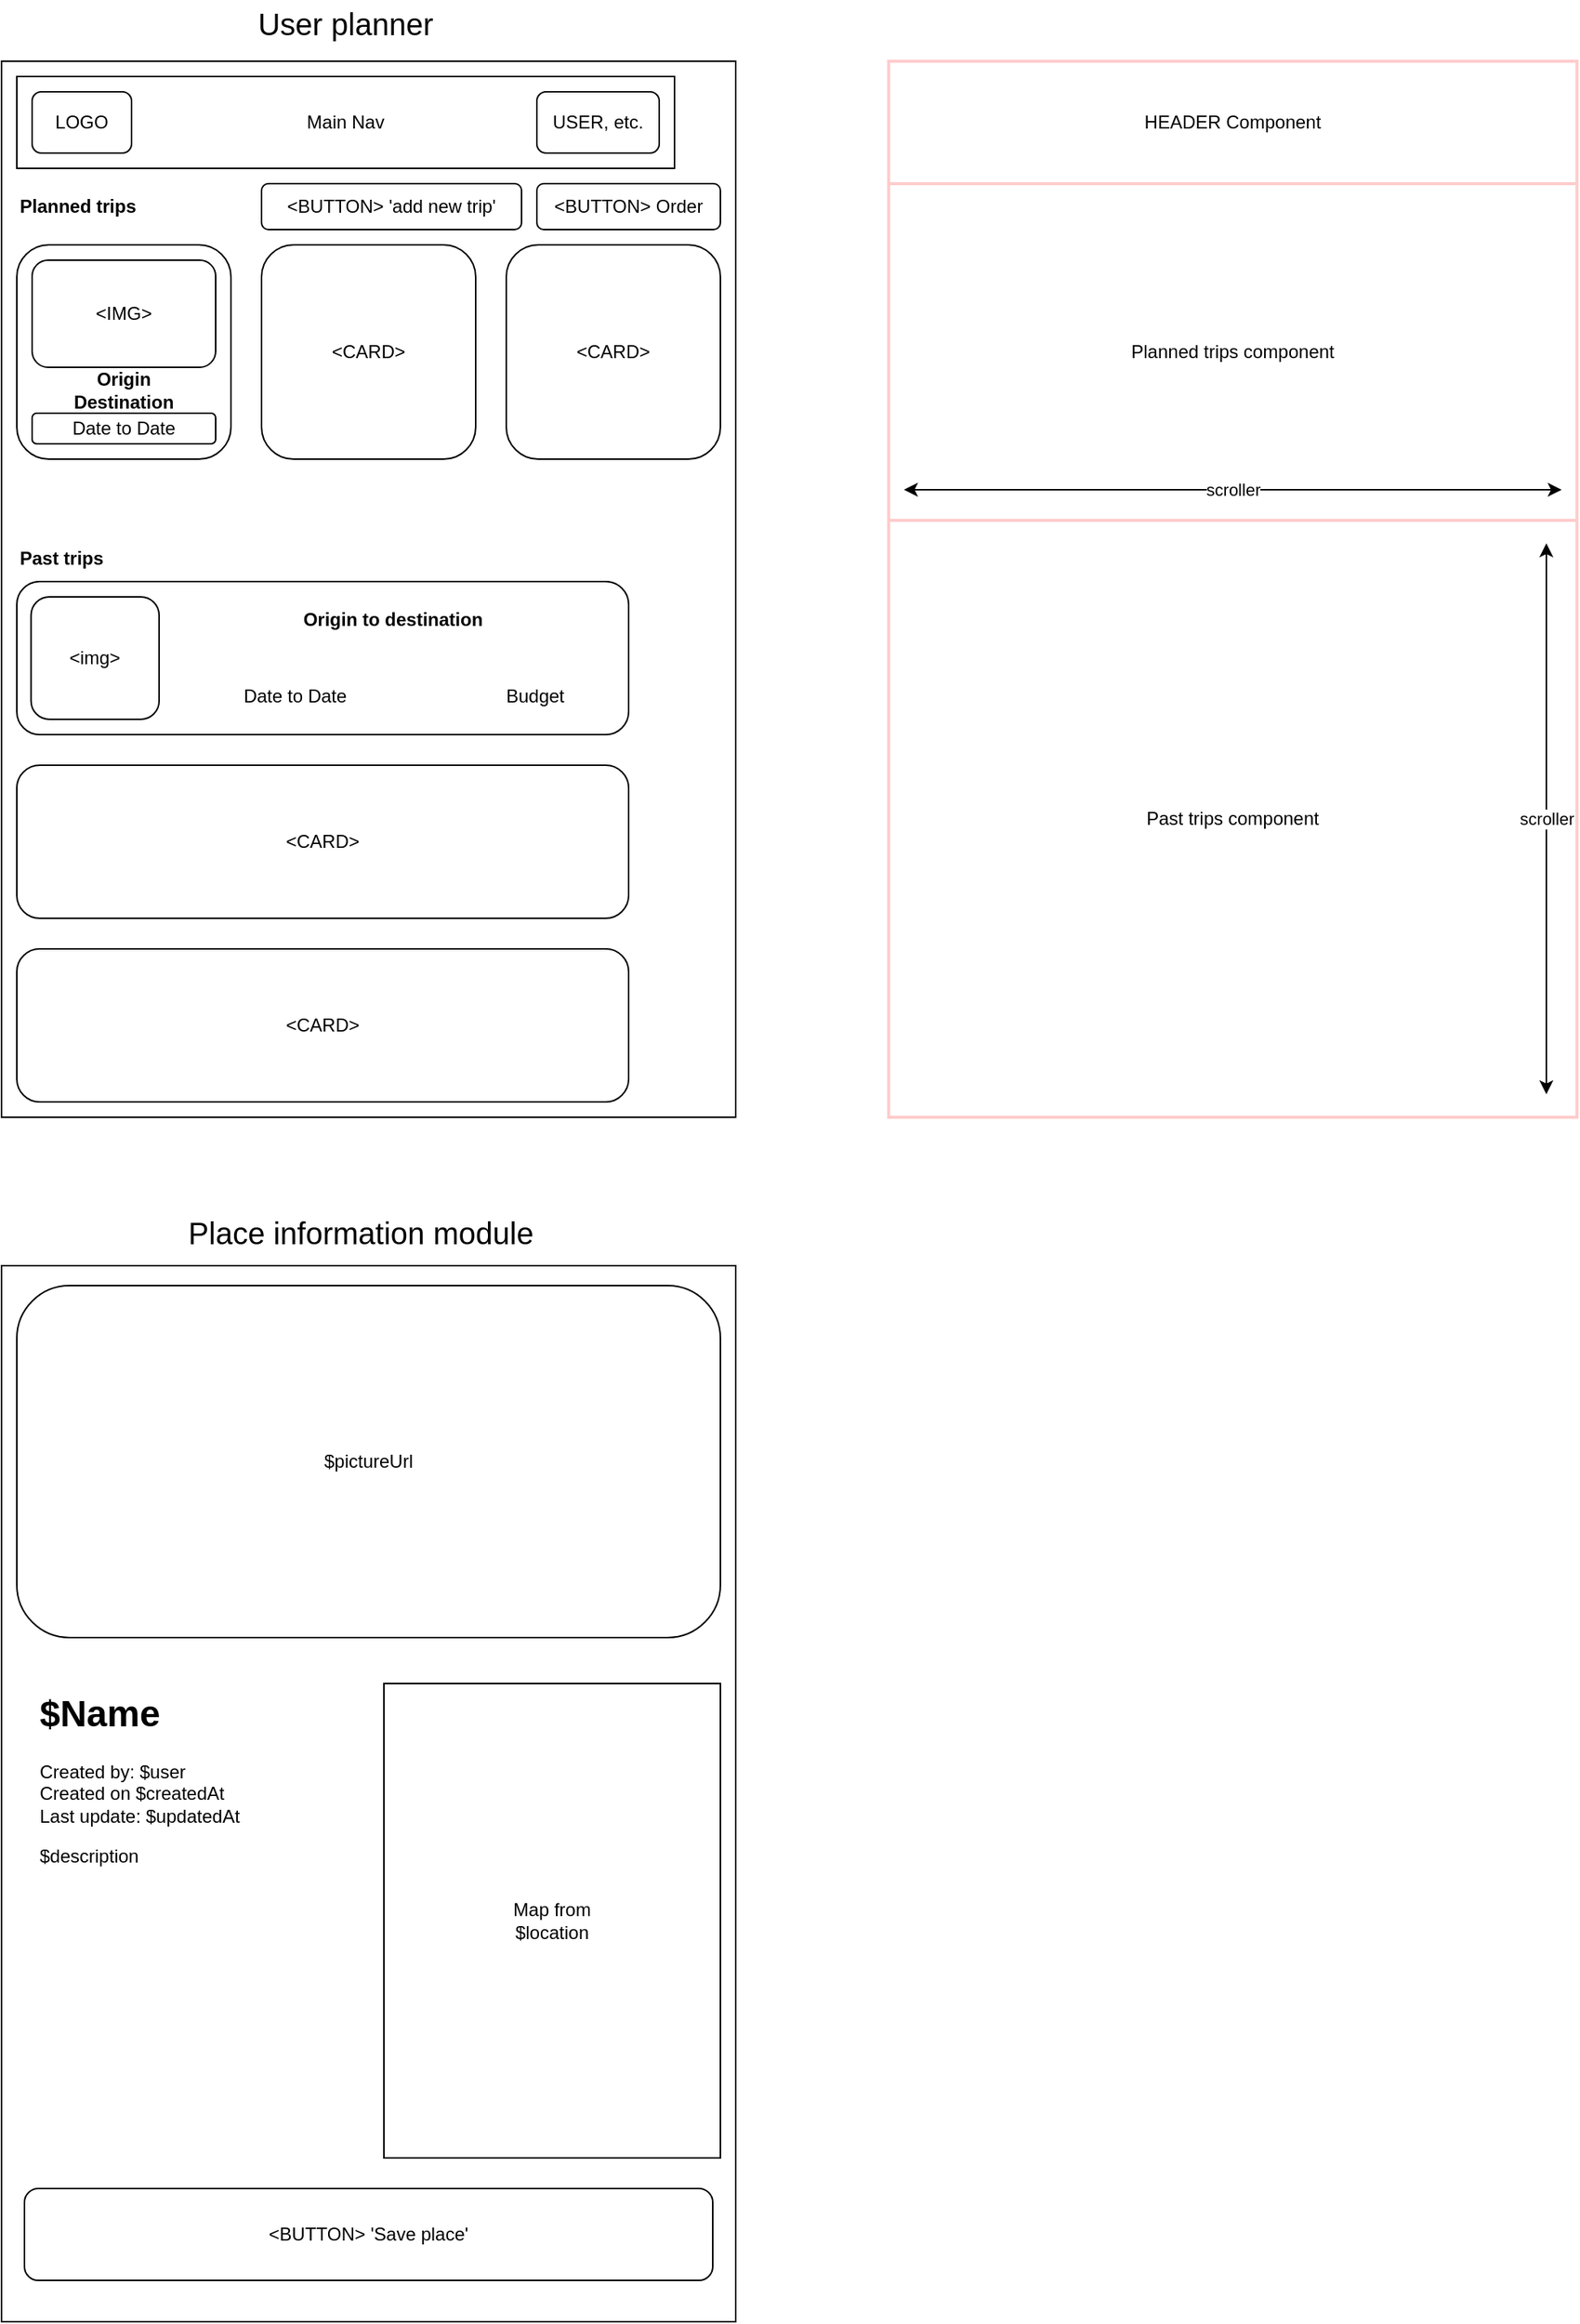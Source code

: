 <mxfile version="21.3.4" type="device">
  <diagram name="Page-1" id="6SVSlhwSCL3BnxrDL-Sn">
    <mxGraphModel dx="1242" dy="732" grid="1" gridSize="10" guides="1" tooltips="1" connect="0" arrows="0" fold="1" page="1" pageScale="1" pageWidth="1169" pageHeight="1654" math="0" shadow="0">
      <root>
        <mxCell id="0" />
        <mxCell id="1" parent="0" />
        <mxCell id="98St7JVhNUbKHQa1Wv-r-1" value="" style="rounded=0;whiteSpace=wrap;html=1;" vertex="1" parent="1">
          <mxGeometry x="40" y="40" width="480" height="690" as="geometry" />
        </mxCell>
        <mxCell id="98St7JVhNUbKHQa1Wv-r-3" value="Main Nav" style="rounded=0;whiteSpace=wrap;html=1;" vertex="1" parent="1">
          <mxGeometry x="50" y="50" width="430" height="60" as="geometry" />
        </mxCell>
        <mxCell id="98St7JVhNUbKHQa1Wv-r-2" value="LOGO" style="rounded=1;whiteSpace=wrap;html=1;" vertex="1" parent="1">
          <mxGeometry x="60" y="60" width="65" height="40" as="geometry" />
        </mxCell>
        <mxCell id="98St7JVhNUbKHQa1Wv-r-4" value="USER, etc." style="rounded=1;whiteSpace=wrap;html=1;" vertex="1" parent="1">
          <mxGeometry x="390" y="60" width="80" height="40" as="geometry" />
        </mxCell>
        <mxCell id="98St7JVhNUbKHQa1Wv-r-5" value="Trip" style="rounded=1;whiteSpace=wrap;html=1;" vertex="1" parent="1">
          <mxGeometry x="50" y="160" width="140" height="140" as="geometry" />
        </mxCell>
        <mxCell id="98St7JVhNUbKHQa1Wv-r-10" value="&lt;div&gt;Planned trips&lt;/div&gt;" style="text;html=1;strokeColor=none;fillColor=none;align=left;verticalAlign=middle;whiteSpace=wrap;rounded=0;fontStyle=1" vertex="1" parent="1">
          <mxGeometry x="50" y="120" width="430" height="30" as="geometry" />
        </mxCell>
        <mxCell id="98St7JVhNUbKHQa1Wv-r-11" value="&amp;lt;CARD&amp;gt;" style="rounded=1;whiteSpace=wrap;html=1;" vertex="1" parent="1">
          <mxGeometry x="210" y="160" width="140" height="140" as="geometry" />
        </mxCell>
        <mxCell id="98St7JVhNUbKHQa1Wv-r-12" value="&amp;lt;CARD&amp;gt;" style="rounded=1;whiteSpace=wrap;html=1;" vertex="1" parent="1">
          <mxGeometry x="370" y="160" width="140" height="140" as="geometry" />
        </mxCell>
        <mxCell id="98St7JVhNUbKHQa1Wv-r-14" value="Past trips" style="text;html=1;strokeColor=none;fillColor=none;align=left;verticalAlign=middle;whiteSpace=wrap;rounded=0;fontStyle=1" vertex="1" parent="1">
          <mxGeometry x="50" y="350" width="430" height="30" as="geometry" />
        </mxCell>
        <mxCell id="98St7JVhNUbKHQa1Wv-r-15" value="&amp;lt;IMG&amp;gt;" style="rounded=1;whiteSpace=wrap;html=1;" vertex="1" parent="1">
          <mxGeometry x="60" y="170" width="120" height="70" as="geometry" />
        </mxCell>
        <mxCell id="98St7JVhNUbKHQa1Wv-r-16" value="Date to Date" style="rounded=1;whiteSpace=wrap;html=1;" vertex="1" parent="1">
          <mxGeometry x="60" y="270" width="120" height="20" as="geometry" />
        </mxCell>
        <mxCell id="98St7JVhNUbKHQa1Wv-r-21" value="" style="group" vertex="1" connectable="0" parent="1">
          <mxGeometry x="50" y="380" width="440" height="100" as="geometry" />
        </mxCell>
        <mxCell id="98St7JVhNUbKHQa1Wv-r-6" value="" style="rounded=1;whiteSpace=wrap;html=1;" vertex="1" parent="98St7JVhNUbKHQa1Wv-r-21">
          <mxGeometry width="400" height="100" as="geometry" />
        </mxCell>
        <mxCell id="98St7JVhNUbKHQa1Wv-r-17" value="&amp;lt;img&amp;gt;" style="rounded=1;whiteSpace=wrap;html=1;" vertex="1" parent="98St7JVhNUbKHQa1Wv-r-21">
          <mxGeometry x="9.302" y="10" width="83.721" height="80" as="geometry" />
        </mxCell>
        <mxCell id="98St7JVhNUbKHQa1Wv-r-18" value="Origin to destination" style="text;html=1;strokeColor=none;fillColor=none;align=center;verticalAlign=middle;whiteSpace=wrap;rounded=0;fontStyle=1" vertex="1" parent="98St7JVhNUbKHQa1Wv-r-21">
          <mxGeometry x="102.326" y="10" width="288.372" height="30" as="geometry" />
        </mxCell>
        <mxCell id="98St7JVhNUbKHQa1Wv-r-19" value="Date to Date" style="text;html=1;strokeColor=none;fillColor=none;align=center;verticalAlign=middle;whiteSpace=wrap;rounded=0;" vertex="1" parent="98St7JVhNUbKHQa1Wv-r-21">
          <mxGeometry x="111.628" y="60" width="139.535" height="30" as="geometry" />
        </mxCell>
        <mxCell id="98St7JVhNUbKHQa1Wv-r-20" value="Budget" style="text;html=1;strokeColor=none;fillColor=none;align=center;verticalAlign=middle;whiteSpace=wrap;rounded=0;" vertex="1" parent="98St7JVhNUbKHQa1Wv-r-21">
          <mxGeometry x="288.372" y="60" width="102.326" height="30" as="geometry" />
        </mxCell>
        <mxCell id="98St7JVhNUbKHQa1Wv-r-22" value="" style="group" vertex="1" connectable="0" parent="1">
          <mxGeometry x="50" y="500" width="400" height="100" as="geometry" />
        </mxCell>
        <mxCell id="98St7JVhNUbKHQa1Wv-r-23" value="&amp;lt;CARD&amp;gt;" style="rounded=1;whiteSpace=wrap;html=1;" vertex="1" parent="98St7JVhNUbKHQa1Wv-r-22">
          <mxGeometry width="400" height="100" as="geometry" />
        </mxCell>
        <mxCell id="98St7JVhNUbKHQa1Wv-r-42" value="&amp;lt;CARD&amp;gt;" style="group" vertex="1" connectable="0" parent="1">
          <mxGeometry x="50" y="620" width="400" height="100" as="geometry" />
        </mxCell>
        <mxCell id="98St7JVhNUbKHQa1Wv-r-43" value="&amp;lt;CARD&amp;gt;" style="rounded=1;whiteSpace=wrap;html=1;" vertex="1" parent="98St7JVhNUbKHQa1Wv-r-42">
          <mxGeometry width="400" height="100" as="geometry" />
        </mxCell>
        <mxCell id="98St7JVhNUbKHQa1Wv-r-44" value="User planner" style="text;html=1;strokeColor=none;fillColor=none;align=center;verticalAlign=middle;whiteSpace=wrap;rounded=0;fontSize=20;" vertex="1" parent="1">
          <mxGeometry x="40" width="450" height="30" as="geometry" />
        </mxCell>
        <mxCell id="98St7JVhNUbKHQa1Wv-r-45" value="&lt;div&gt;Origin&lt;/div&gt;&lt;div&gt;Destination&lt;br&gt;&lt;/div&gt;" style="text;html=1;strokeColor=none;fillColor=none;align=center;verticalAlign=middle;whiteSpace=wrap;rounded=0;fontStyle=1" vertex="1" parent="1">
          <mxGeometry x="60" y="240" width="120" height="30" as="geometry" />
        </mxCell>
        <mxCell id="98St7JVhNUbKHQa1Wv-r-46" value="Planned trips component" style="rounded=0;whiteSpace=wrap;html=1;fillColor=none;strokeColor=#FFCCCC;strokeWidth=2;" vertex="1" parent="1">
          <mxGeometry x="620" y="120" width="450" height="220" as="geometry" />
        </mxCell>
        <mxCell id="98St7JVhNUbKHQa1Wv-r-50" value="HEADER Component" style="rounded=0;whiteSpace=wrap;html=1;fillColor=none;strokeColor=#FFCCCC;strokeWidth=2;" vertex="1" parent="1">
          <mxGeometry x="620" y="40" width="450" height="80" as="geometry" />
        </mxCell>
        <mxCell id="98St7JVhNUbKHQa1Wv-r-51" value="Past trips component" style="rounded=0;whiteSpace=wrap;html=1;fillColor=none;strokeColor=#FFCCCC;strokeWidth=2;" vertex="1" parent="1">
          <mxGeometry x="620" y="340" width="450" height="390" as="geometry" />
        </mxCell>
        <mxCell id="98St7JVhNUbKHQa1Wv-r-52" value="&amp;lt;BUTTON&amp;gt; &#39;add new trip&#39;" style="rounded=1;whiteSpace=wrap;html=1;" vertex="1" parent="1">
          <mxGeometry x="210" y="120" width="170" height="30" as="geometry" />
        </mxCell>
        <mxCell id="98St7JVhNUbKHQa1Wv-r-53" value="&amp;lt;BUTTON&amp;gt; Order" style="rounded=1;whiteSpace=wrap;html=1;" vertex="1" parent="1">
          <mxGeometry x="390" y="120" width="120" height="30" as="geometry" />
        </mxCell>
        <mxCell id="98St7JVhNUbKHQa1Wv-r-55" value="scroller" style="endArrow=classic;startArrow=classic;html=1;rounded=0;" edge="1" parent="1">
          <mxGeometry width="50" height="50" relative="1" as="geometry">
            <mxPoint x="630" y="320" as="sourcePoint" />
            <mxPoint x="1060" y="320" as="targetPoint" />
          </mxGeometry>
        </mxCell>
        <mxCell id="98St7JVhNUbKHQa1Wv-r-56" value="scroller" style="endArrow=classic;startArrow=classic;html=1;rounded=0;" edge="1" parent="1">
          <mxGeometry width="50" height="50" relative="1" as="geometry">
            <mxPoint x="1050" y="715" as="sourcePoint" />
            <mxPoint x="1050" y="355" as="targetPoint" />
          </mxGeometry>
        </mxCell>
        <mxCell id="98St7JVhNUbKHQa1Wv-r-58" value="" style="rounded=0;whiteSpace=wrap;html=1;" vertex="1" parent="1">
          <mxGeometry x="40" y="827" width="480" height="690" as="geometry" />
        </mxCell>
        <mxCell id="98St7JVhNUbKHQa1Wv-r-61" value="Place information module" style="text;html=1;strokeColor=none;fillColor=none;align=center;verticalAlign=middle;whiteSpace=wrap;rounded=0;fontSize=20;" vertex="1" parent="1">
          <mxGeometry x="50" y="790" width="450" height="30" as="geometry" />
        </mxCell>
        <mxCell id="98St7JVhNUbKHQa1Wv-r-62" value="$pictureUrl" style="rounded=1;whiteSpace=wrap;html=1;" vertex="1" parent="1">
          <mxGeometry x="50" y="840" width="460" height="230" as="geometry" />
        </mxCell>
        <mxCell id="98St7JVhNUbKHQa1Wv-r-63" value="&lt;h1&gt;$Name&lt;br&gt;&lt;/h1&gt;&lt;p&gt;Created by: $user&lt;br&gt;Created on $createdAt&lt;br&gt;Last update: $updatedAt&lt;br&gt;&lt;/p&gt;&lt;p&gt;$description&lt;/p&gt;" style="text;html=1;strokeColor=none;fillColor=none;spacing=5;spacingTop=-20;whiteSpace=wrap;overflow=hidden;rounded=0;" vertex="1" parent="1">
          <mxGeometry x="60" y="1100" width="440" height="300" as="geometry" />
        </mxCell>
        <mxCell id="98St7JVhNUbKHQa1Wv-r-64" value="Map from&lt;br&gt;$location" style="rounded=0;whiteSpace=wrap;html=1;" vertex="1" parent="1">
          <mxGeometry x="290" y="1100" width="220" height="310" as="geometry" />
        </mxCell>
        <mxCell id="98St7JVhNUbKHQa1Wv-r-65" value="&amp;lt;BUTTON&amp;gt; &#39;Save place&#39;" style="rounded=1;whiteSpace=wrap;html=1;" vertex="1" parent="1">
          <mxGeometry x="55" y="1430" width="450" height="60" as="geometry" />
        </mxCell>
      </root>
    </mxGraphModel>
  </diagram>
</mxfile>
